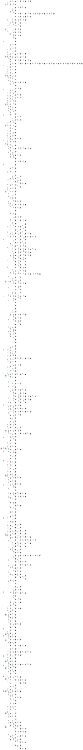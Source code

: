 digraph APTA {
__start0 [label="" shape="none"];

rankdir=LR;
size="8,5";

s0 [style="filled", color="black", fillcolor="#ff817b" shape="circle", label="0"];
s1 [style="filled", color="black", fillcolor="powderblue" shape="circle", label="1"];
s2 [style="filled", color="black", fillcolor="powderblue" shape="circle", label="2"];
s3 [style="rounded,filled", color="black", fillcolor="powderblue" shape="doublecircle", label="3"];
s4 [style="rounded,filled", color="black", fillcolor="powderblue" shape="doublecircle", label="4"];
s5 [style="rounded,filled", color="black", fillcolor="powderblue" shape="doublecircle", label="5"];
s6 [style="rounded,filled", color="black", fillcolor="powderblue" shape="doublecircle", label="6"];
s7 [style="rounded,filled", color="black", fillcolor="powderblue" shape="doublecircle", label="7"];
s8 [style="rounded,filled", color="black", fillcolor="powderblue" shape="doublecircle", label="8"];
s9 [style="rounded,filled", color="black", fillcolor="powderblue" shape="doublecircle", label="9"];
s10 [style="rounded,filled", color="black", fillcolor="powderblue" shape="doublecircle", label="10"];
s11 [style="filled", color="black", fillcolor="powderblue" shape="circle", label="11"];
s12 [style="filled", color="black", fillcolor="powderblue" shape="circle", label="12"];
s13 [style="filled", color="black", fillcolor="powderblue" shape="circle", label="13"];
s14 [style="filled", color="black", fillcolor="powderblue" shape="circle", label="14"];
s15 [style="filled", color="black", fillcolor="powderblue" shape="circle", label="15"];
s16 [style="filled", color="black", fillcolor="powderblue" shape="circle", label="16"];
s17 [style="rounded,filled", color="black", fillcolor="powderblue" shape="doublecircle", label="17"];
s18 [style="filled", color="black", fillcolor="powderblue" shape="circle", label="18"];
s19 [style="filled", color="black", fillcolor="powderblue" shape="circle", label="19"];
s20 [style="filled", color="black", fillcolor="powderblue" shape="circle", label="20"];
s21 [style="filled", color="black", fillcolor="powderblue" shape="circle", label="21"];
s22 [style="filled", color="black", fillcolor="powderblue" shape="circle", label="22"];
s23 [style="filled", color="black", fillcolor="powderblue" shape="circle", label="23"];
s24 [style="filled", color="black", fillcolor="white" shape="circle", label="24"];
s25 [style="filled", color="black", fillcolor="white" shape="circle", label="25"];
s26 [style="filled", color="black", fillcolor="white" shape="circle", label="26"];
s27 [style="filled", color="black", fillcolor="white" shape="circle", label="27"];
s28 [style="filled", color="black", fillcolor="white" shape="circle", label="28"];
s29 [style="filled", color="black", fillcolor="white" shape="circle", label="29"];
s30 [style="filled", color="black", fillcolor="white" shape="circle", label="30"];
s31 [style="filled", color="black", fillcolor="white" shape="circle", label="31"];
s32 [style="filled", color="black", fillcolor="white" shape="circle", label="32"];
s33 [style="filled", color="black", fillcolor="white" shape="circle", label="33"];
s34 [style="filled", color="black", fillcolor="white" shape="circle", label="34"];
s35 [style="filled", color="black", fillcolor="white" shape="circle", label="35"];
s36 [style="filled", color="black", fillcolor="white" shape="circle", label="36"];
s37 [style="rounded,filled", color="black", fillcolor="white" shape="doublecircle", label="37"];
s38 [style="rounded,filled", color="black", fillcolor="white" shape="doublecircle", label="38"];
s39 [style="filled", color="black", fillcolor="white" shape="circle", label="39"];
s40 [style="filled", color="black", fillcolor="white" shape="circle", label="40"];
s41 [style="filled", color="black", fillcolor="white" shape="circle", label="41"];
s42 [style="filled", color="black", fillcolor="white" shape="circle", label="42"];
s43 [style="filled", color="black", fillcolor="white" shape="circle", label="43"];
s44 [style="filled", color="black", fillcolor="white" shape="circle", label="44"];
s45 [style="filled", color="black", fillcolor="white" shape="circle", label="45"];
s46 [style="rounded,filled", color="black", fillcolor="white" shape="doublecircle", label="46"];
s47 [style="filled", color="black", fillcolor="white" shape="circle", label="47"];
s48 [style="rounded,filled", color="black", fillcolor="white" shape="doublecircle", label="48"];
s49 [style="filled", color="black", fillcolor="white" shape="circle", label="49"];
s50 [style="filled", color="black", fillcolor="white" shape="circle", label="50"];
s51 [style="filled", color="black", fillcolor="white" shape="circle", label="51"];
s52 [style="filled", color="black", fillcolor="white" shape="circle", label="52"];
s53 [style="filled", color="black", fillcolor="white" shape="circle", label="53"];
s54 [style="filled", color="black", fillcolor="white" shape="circle", label="54"];
s55 [style="filled", color="black", fillcolor="white" shape="circle", label="55"];
s56 [style="rounded,filled", color="black", fillcolor="white" shape="doublecircle", label="56"];
s57 [style="filled", color="black", fillcolor="white" shape="circle", label="57"];
s58 [style="rounded,filled", color="black", fillcolor="white" shape="doublecircle", label="58"];
s59 [style="filled", color="black", fillcolor="white" shape="circle", label="59"];
s60 [style="rounded,filled", color="black", fillcolor="white" shape="doublecircle", label="60"];
s61 [style="rounded,filled", color="black", fillcolor="white" shape="doublecircle", label="61"];
s62 [style="rounded,filled", color="black", fillcolor="white" shape="doublecircle", label="62"];
s63 [style="filled", color="black", fillcolor="white" shape="circle", label="63"];
s64 [style="filled", color="black", fillcolor="white" shape="circle", label="64"];
s65 [style="filled", color="black", fillcolor="white" shape="circle", label="65"];
s66 [style="rounded,filled", color="black", fillcolor="white" shape="doublecircle", label="66"];
s67 [style="rounded,filled", color="black", fillcolor="white" shape="doublecircle", label="67"];
s68 [style="rounded,filled", color="black", fillcolor="white" shape="doublecircle", label="68"];
s69 [style="rounded,filled", color="black", fillcolor="white" shape="doublecircle", label="69"];
s70 [style="rounded,filled", color="black", fillcolor="white" shape="doublecircle", label="70"];
s71 [style="filled", color="black", fillcolor="white" shape="circle", label="71"];
s72 [style="rounded,filled", color="black", fillcolor="white" shape="doublecircle", label="72"];
s73 [style="rounded,filled", color="black", fillcolor="white" shape="doublecircle", label="73"];
s74 [style="filled", color="black", fillcolor="white" shape="circle", label="74"];
s75 [style="filled", color="black", fillcolor="white" shape="circle", label="75"];
s76 [style="filled", color="black", fillcolor="white" shape="circle", label="76"];
s77 [style="filled", color="black", fillcolor="white" shape="circle", label="77"];
s78 [style="filled", color="black", fillcolor="white" shape="circle", label="78"];
s79 [style="rounded,filled", color="black", fillcolor="white" shape="doublecircle", label="79"];
s80 [style="filled", color="black", fillcolor="white" shape="circle", label="80"];
s81 [style="rounded,filled", color="black", fillcolor="white" shape="doublecircle", label="81"];
s82 [style="filled", color="black", fillcolor="white" shape="circle", label="82"];
s83 [style="filled", color="black", fillcolor="white" shape="circle", label="83"];
s84 [style="filled", color="black", fillcolor="white" shape="circle", label="84"];
s85 [style="filled", color="black", fillcolor="white" shape="circle", label="85"];
s86 [style="filled", color="black", fillcolor="white" shape="circle", label="86"];
s87 [style="filled", color="black", fillcolor="white" shape="circle", label="87"];
s88 [style="filled", color="black", fillcolor="white" shape="circle", label="88"];
s89 [style="filled", color="black", fillcolor="white" shape="circle", label="89"];
s90 [style="filled", color="black", fillcolor="white" shape="circle", label="90"];
s91 [style="filled", color="black", fillcolor="white" shape="circle", label="91"];
s92 [style="filled", color="black", fillcolor="white" shape="circle", label="92"];
s93 [style="filled", color="black", fillcolor="white" shape="circle", label="93"];
s94 [style="filled", color="black", fillcolor="white" shape="circle", label="94"];
s95 [style="rounded,filled", color="black", fillcolor="white" shape="doublecircle", label="95"];
s96 [style="rounded,filled", color="black", fillcolor="white" shape="doublecircle", label="96"];
s97 [style="rounded,filled", color="black", fillcolor="white" shape="doublecircle", label="97"];
s98 [style="filled", color="black", fillcolor="white" shape="circle", label="98"];
s99 [style="filled", color="black", fillcolor="white" shape="circle", label="99"];
s100 [style="filled", color="black", fillcolor="white" shape="circle", label="100"];
s101 [style="filled", color="black", fillcolor="white" shape="circle", label="101"];
s102 [style="filled", color="black", fillcolor="white" shape="circle", label="102"];
s103 [style="filled", color="black", fillcolor="white" shape="circle", label="103"];
s104 [style="filled", color="black", fillcolor="white" shape="circle", label="104"];
s105 [style="filled", color="black", fillcolor="white" shape="circle", label="105"];
s106 [style="filled", color="black", fillcolor="white" shape="circle", label="106"];
s107 [style="filled", color="black", fillcolor="white" shape="circle", label="107"];
s108 [style="filled", color="black", fillcolor="white" shape="circle", label="108"];
s109 [style="filled", color="black", fillcolor="white" shape="circle", label="109"];
s110 [style="filled", color="black", fillcolor="white" shape="circle", label="110"];
s111 [style="filled", color="black", fillcolor="white" shape="circle", label="111"];
s112 [style="filled", color="black", fillcolor="white" shape="circle", label="112"];
s113 [style="filled", color="black", fillcolor="white" shape="circle", label="113"];
s114 [style="filled", color="black", fillcolor="white" shape="circle", label="114"];
s115 [style="filled", color="black", fillcolor="white" shape="circle", label="115"];
s116 [style="filled", color="black", fillcolor="white" shape="circle", label="116"];
s117 [style="filled", color="black", fillcolor="white" shape="circle", label="117"];
s118 [style="filled", color="black", fillcolor="white" shape="circle", label="118"];
s119 [style="filled", color="black", fillcolor="white" shape="circle", label="119"];
s120 [style="filled", color="black", fillcolor="white" shape="circle", label="120"];
s121 [style="filled", color="black", fillcolor="white" shape="circle", label="121"];
s122 [style="rounded,filled", color="black", fillcolor="white" shape="doublecircle", label="122"];
s123 [style="filled", color="black", fillcolor="white" shape="circle", label="123"];
s124 [style="filled", color="black", fillcolor="white" shape="circle", label="124"];
s125 [style="rounded,filled", color="black", fillcolor="white" shape="doublecircle", label="125"];
s126 [style="filled", color="black", fillcolor="white" shape="circle", label="126"];
s127 [style="filled", color="black", fillcolor="white" shape="circle", label="127"];
s128 [style="filled", color="black", fillcolor="white" shape="circle", label="128"];
s129 [style="filled", color="black", fillcolor="white" shape="circle", label="129"];
s130 [style="filled", color="black", fillcolor="white" shape="circle", label="130"];
s131 [style="filled", color="black", fillcolor="white" shape="circle", label="131"];
s132 [style="filled", color="black", fillcolor="white" shape="circle", label="132"];
s133 [style="filled", color="black", fillcolor="white" shape="circle", label="133"];
s134 [style="filled", color="black", fillcolor="white" shape="circle", label="134"];
s135 [style="filled", color="black", fillcolor="white" shape="circle", label="135"];
s136 [style="filled", color="black", fillcolor="white" shape="circle", label="136"];
s137 [style="filled", color="black", fillcolor="white" shape="circle", label="137"];
s138 [style="filled", color="black", fillcolor="white" shape="circle", label="138"];
s139 [style="filled", color="black", fillcolor="white" shape="circle", label="139"];
s140 [style="filled", color="black", fillcolor="white" shape="circle", label="140"];
s141 [style="filled", color="black", fillcolor="white" shape="circle", label="141"];
s142 [style="filled", color="black", fillcolor="white" shape="circle", label="142"];
s143 [style="filled", color="black", fillcolor="white" shape="circle", label="143"];
s144 [style="filled", color="black", fillcolor="white" shape="circle", label="144"];
s145 [style="filled", color="black", fillcolor="white" shape="circle", label="145"];
s146 [style="filled", color="black", fillcolor="white" shape="circle", label="146"];
s147 [style="filled", color="black", fillcolor="white" shape="circle", label="147"];
s148 [style="filled", color="black", fillcolor="white" shape="circle", label="148"];
s149 [style="filled", color="black", fillcolor="white" shape="circle", label="149"];
s150 [style="filled", color="black", fillcolor="white" shape="circle", label="150"];
s151 [style="filled", color="black", fillcolor="white" shape="circle", label="151"];
s152 [style="filled", color="black", fillcolor="white" shape="circle", label="152"];
s153 [style="filled", color="black", fillcolor="white" shape="circle", label="153"];
s154 [style="filled", color="black", fillcolor="white" shape="circle", label="154"];
s155 [style="filled", color="black", fillcolor="white" shape="circle", label="155"];
s156 [style="filled", color="black", fillcolor="white" shape="circle", label="156"];
s157 [style="filled", color="black", fillcolor="white" shape="circle", label="157"];
s158 [style="filled", color="black", fillcolor="white" shape="circle", label="158"];
s159 [style="filled", color="black", fillcolor="white" shape="circle", label="159"];
s160 [style="filled", color="black", fillcolor="white" shape="circle", label="160"];
s161 [style="filled", color="black", fillcolor="white" shape="circle", label="161"];
s162 [style="filled", color="black", fillcolor="white" shape="circle", label="162"];
s163 [style="filled", color="black", fillcolor="white" shape="circle", label="163"];
s164 [style="filled", color="black", fillcolor="white" shape="circle", label="164"];
s165 [style="filled", color="black", fillcolor="white" shape="circle", label="165"];
s166 [style="filled", color="black", fillcolor="white" shape="circle", label="166"];
s167 [style="filled", color="black", fillcolor="white" shape="circle", label="167"];
s168 [style="filled", color="black", fillcolor="white" shape="circle", label="168"];
s169 [style="filled", color="black", fillcolor="white" shape="circle", label="169"];
s170 [style="filled", color="black", fillcolor="white" shape="circle", label="170"];
s171 [style="rounded,filled", color="black", fillcolor="white" shape="doublecircle", label="171"];
s172 [style="filled", color="black", fillcolor="white" shape="circle", label="172"];
s173 [style="filled", color="black", fillcolor="white" shape="circle", label="173"];
s174 [style="filled", color="black", fillcolor="white" shape="circle", label="174"];
s175 [style="filled", color="black", fillcolor="white" shape="circle", label="175"];
s176 [style="filled", color="black", fillcolor="white" shape="circle", label="176"];
s177 [style="filled", color="black", fillcolor="white" shape="circle", label="177"];
s178 [style="filled", color="black", fillcolor="white" shape="circle", label="178"];
s179 [style="filled", color="black", fillcolor="white" shape="circle", label="179"];
s180 [style="filled", color="black", fillcolor="white" shape="circle", label="180"];
s181 [style="filled", color="black", fillcolor="white" shape="circle", label="181"];
s182 [style="filled", color="black", fillcolor="white" shape="circle", label="182"];
s183 [style="filled", color="black", fillcolor="white" shape="circle", label="183"];
s184 [style="filled", color="black", fillcolor="white" shape="circle", label="184"];
s185 [style="filled", color="black", fillcolor="white" shape="circle", label="185"];
s186 [style="filled", color="black", fillcolor="white" shape="circle", label="186"];
s187 [style="filled", color="black", fillcolor="white" shape="circle", label="187"];
s188 [style="filled", color="black", fillcolor="white" shape="circle", label="188"];
s189 [style="filled", color="black", fillcolor="white" shape="circle", label="189"];
s190 [style="filled", color="black", fillcolor="white" shape="circle", label="190"];
s191 [style="filled", color="black", fillcolor="white" shape="circle", label="191"];
s192 [style="filled", color="black", fillcolor="white" shape="circle", label="192"];
s193 [style="filled", color="black", fillcolor="white" shape="circle", label="193"];
s194 [style="filled", color="black", fillcolor="white" shape="circle", label="194"];
s195 [style="filled", color="black", fillcolor="white" shape="circle", label="195"];
s196 [style="filled", color="black", fillcolor="white" shape="circle", label="196"];
s197 [style="filled", color="black", fillcolor="white" shape="circle", label="197"];
s198 [style="filled", color="black", fillcolor="white" shape="circle", label="198"];
s199 [style="filled", color="black", fillcolor="white" shape="circle", label="199"];
s200 [style="filled", color="black", fillcolor="white" shape="circle", label="200"];
s201 [style="filled", color="black", fillcolor="white" shape="circle", label="201"];
s202 [style="filled", color="black", fillcolor="white" shape="circle", label="202"];
s203 [style="filled", color="black", fillcolor="white" shape="circle", label="203"];
s204 [style="filled", color="black", fillcolor="white" shape="circle", label="204"];
s205 [style="filled", color="black", fillcolor="white" shape="circle", label="205"];
s206 [style="filled", color="black", fillcolor="white" shape="circle", label="206"];
s207 [style="filled", color="black", fillcolor="white" shape="circle", label="207"];
s208 [style="filled", color="black", fillcolor="white" shape="circle", label="208"];
s209 [style="filled", color="black", fillcolor="white" shape="circle", label="209"];
s210 [style="rounded,filled", color="black", fillcolor="white" shape="doublecircle", label="210"];
s211 [style="filled", color="black", fillcolor="white" shape="circle", label="211"];
s212 [style="filled", color="black", fillcolor="white" shape="circle", label="212"];
s213 [style="filled", color="black", fillcolor="white" shape="circle", label="213"];
s214 [style="filled", color="black", fillcolor="white" shape="circle", label="214"];
s215 [style="filled", color="black", fillcolor="white" shape="circle", label="215"];
s216 [style="filled", color="black", fillcolor="white" shape="circle", label="216"];
s217 [style="filled", color="black", fillcolor="white" shape="circle", label="217"];
s218 [style="filled", color="black", fillcolor="white" shape="circle", label="218"];
s219 [style="filled", color="black", fillcolor="white" shape="circle", label="219"];
s220 [style="rounded,filled", color="black", fillcolor="white" shape="doublecircle", label="220"];
s221 [style="filled", color="black", fillcolor="white" shape="circle", label="221"];
s222 [style="filled", color="black", fillcolor="white" shape="circle", label="222"];
s223 [style="filled", color="black", fillcolor="white" shape="circle", label="223"];
s224 [style="filled", color="black", fillcolor="white" shape="circle", label="224"];
s225 [style="filled", color="black", fillcolor="white" shape="circle", label="225"];
s226 [style="filled", color="black", fillcolor="white" shape="circle", label="226"];
s227 [style="filled", color="black", fillcolor="white" shape="circle", label="227"];
s228 [style="filled", color="black", fillcolor="white" shape="circle", label="228"];
s229 [style="filled", color="black", fillcolor="white" shape="circle", label="229"];
s230 [style="filled", color="black", fillcolor="white" shape="circle", label="230"];
s231 [style="filled", color="black", fillcolor="white" shape="circle", label="231"];
s232 [style="rounded,filled", color="black", fillcolor="white" shape="doublecircle", label="232"];
s233 [style="filled", color="black", fillcolor="white" shape="circle", label="233"];
s234 [style="rounded,filled", color="black", fillcolor="white" shape="doublecircle", label="234"];
s235 [style="rounded,filled", color="black", fillcolor="white" shape="doublecircle", label="235"];
s236 [style="filled", color="black", fillcolor="white" shape="circle", label="236"];
s237 [style="filled", color="black", fillcolor="white" shape="circle", label="237"];
s238 [style="rounded,filled", color="black", fillcolor="white" shape="doublecircle", label="238"];
s239 [style="rounded,filled", color="black", fillcolor="white" shape="doublecircle", label="239"];
s240 [style="rounded,filled", color="black", fillcolor="white" shape="doublecircle", label="240"];
s241 [style="rounded,filled", color="black", fillcolor="white" shape="doublecircle", label="241"];
s242 [style="rounded,filled", color="black", fillcolor="white" shape="doublecircle", label="242"];
s243 [style="filled", color="black", fillcolor="white" shape="circle", label="243"];
s244 [style="filled", color="black", fillcolor="white" shape="circle", label="244"];
s245 [style="rounded,filled", color="black", fillcolor="white" shape="doublecircle", label="245"];
s246 [style="filled", color="black", fillcolor="white" shape="circle", label="246"];
s247 [style="filled", color="black", fillcolor="white" shape="circle", label="247"];
s248 [style="rounded,filled", color="black", fillcolor="white" shape="doublecircle", label="248"];
s249 [style="rounded,filled", color="black", fillcolor="white" shape="doublecircle", label="249"];
s250 [style="filled", color="black", fillcolor="white" shape="circle", label="250"];
s251 [style="filled", color="black", fillcolor="white" shape="circle", label="251"];
s252 [style="filled", color="black", fillcolor="white" shape="circle", label="252"];
s253 [style="filled", color="black", fillcolor="white" shape="circle", label="253"];
s254 [style="filled", color="black", fillcolor="white" shape="circle", label="254"];
s255 [style="rounded,filled", color="black", fillcolor="white" shape="doublecircle", label="255"];
s256 [style="filled", color="black", fillcolor="white" shape="circle", label="256"];
s257 [style="filled", color="black", fillcolor="white" shape="circle", label="257"];
s258 [style="rounded,filled", color="black", fillcolor="white" shape="doublecircle", label="258"];
s259 [style="filled", color="black", fillcolor="white" shape="circle", label="259"];
s260 [style="filled", color="black", fillcolor="white" shape="circle", label="260"];
s261 [style="filled", color="black", fillcolor="white" shape="circle", label="261"];
s262 [style="filled", color="black", fillcolor="white" shape="circle", label="262"];
s263 [style="rounded,filled", color="black", fillcolor="white" shape="doublecircle", label="263"];
s264 [style="filled", color="black", fillcolor="white" shape="circle", label="264"];
s265 [style="filled", color="black", fillcolor="white" shape="circle", label="265"];
s266 [style="filled", color="black", fillcolor="white" shape="circle", label="266"];
s267 [style="filled", color="black", fillcolor="white" shape="circle", label="267"];
s268 [style="filled", color="black", fillcolor="white" shape="circle", label="268"];
s269 [style="filled", color="black", fillcolor="white" shape="circle", label="269"];
s270 [style="filled", color="black", fillcolor="white" shape="circle", label="270"];
s271 [style="filled", color="black", fillcolor="white" shape="circle", label="271"];
s272 [style="filled", color="black", fillcolor="white" shape="circle", label="272"];
s273 [style="filled", color="black", fillcolor="white" shape="circle", label="273"];
s274 [style="filled", color="black", fillcolor="white" shape="circle", label="274"];
s275 [style="filled", color="black", fillcolor="white" shape="circle", label="275"];
s276 [style="filled", color="black", fillcolor="white" shape="circle", label="276"];
s277 [style="rounded,filled", color="black", fillcolor="white" shape="doublecircle", label="277"];
s278 [style="filled", color="black", fillcolor="white" shape="circle", label="278"];
s279 [style="filled", color="black", fillcolor="white" shape="circle", label="279"];
s280 [style="filled", color="black", fillcolor="white" shape="circle", label="280"];
s281 [style="filled", color="black", fillcolor="white" shape="circle", label="281"];
s282 [style="filled", color="black", fillcolor="white" shape="circle", label="282"];
s283 [style="filled", color="black", fillcolor="white" shape="circle", label="283"];
s284 [style="filled", color="black", fillcolor="white" shape="circle", label="284"];
s285 [style="filled", color="black", fillcolor="white" shape="circle", label="285"];
s286 [style="filled", color="black", fillcolor="white" shape="circle", label="286"];
s287 [style="filled", color="black", fillcolor="white" shape="circle", label="287"];
s288 [style="filled", color="black", fillcolor="white" shape="circle", label="288"];
s289 [style="filled", color="black", fillcolor="white" shape="circle", label="289"];
s290 [style="filled", color="black", fillcolor="white" shape="circle", label="290"];
s291 [style="filled", color="black", fillcolor="white" shape="circle", label="291"];
s292 [style="filled", color="black", fillcolor="white" shape="circle", label="292"];
s293 [style="filled", color="black", fillcolor="white" shape="circle", label="293"];
s294 [style="filled", color="black", fillcolor="white" shape="circle", label="294"];
s295 [style="filled", color="black", fillcolor="white" shape="circle", label="295"];
s296 [style="filled", color="black", fillcolor="white" shape="circle", label="296"];
s297 [style="filled", color="black", fillcolor="white" shape="circle", label="297"];
s298 [style="filled", color="black", fillcolor="white" shape="circle", label="298"];
s299 [style="filled", color="black", fillcolor="white" shape="circle", label="299"];
s300 [style="rounded,filled", color="black", fillcolor="white" shape="doublecircle", label="300"];
s301 [style="filled", color="black", fillcolor="white" shape="circle", label="301"];
s302 [style="filled", color="black", fillcolor="white" shape="circle", label="302"];
s303 [style="filled", color="black", fillcolor="white" shape="circle", label="303"];
s304 [style="filled", color="black", fillcolor="white" shape="circle", label="304"];
s305 [style="filled", color="black", fillcolor="white" shape="circle", label="305"];
s306 [style="filled", color="black", fillcolor="white" shape="circle", label="306"];
s307 [style="rounded,filled", color="black", fillcolor="white" shape="doublecircle", label="307"];
s308 [style="filled", color="black", fillcolor="white" shape="circle", label="308"];
s309 [style="filled", color="black", fillcolor="white" shape="circle", label="309"];
s310 [style="filled", color="black", fillcolor="white" shape="circle", label="310"];
s311 [style="filled", color="black", fillcolor="white" shape="circle", label="311"];
s312 [style="filled", color="black", fillcolor="white" shape="circle", label="312"];
s313 [style="filled", color="black", fillcolor="white" shape="circle", label="313"];
s314 [style="filled", color="black", fillcolor="white" shape="circle", label="314"];
s315 [style="filled", color="black", fillcolor="white" shape="circle", label="315"];
s316 [style="filled", color="black", fillcolor="white" shape="circle", label="316"];
s317 [style="filled", color="black", fillcolor="white" shape="circle", label="317"];
s318 [style="filled", color="black", fillcolor="white" shape="circle", label="318"];
s319 [style="filled", color="black", fillcolor="white" shape="circle", label="319"];
s320 [style="filled", color="black", fillcolor="white" shape="circle", label="320"];
s321 [style="filled", color="black", fillcolor="white" shape="circle", label="321"];
s322 [style="filled", color="black", fillcolor="white" shape="circle", label="322"];
s323 [style="filled", color="black", fillcolor="white" shape="circle", label="323"];
s324 [style="filled", color="black", fillcolor="white" shape="circle", label="324"];
s325 [style="rounded,filled", color="black", fillcolor="white" shape="doublecircle", label="325"];
s326 [style="filled", color="black", fillcolor="white" shape="circle", label="326"];
s327 [style="filled", color="black", fillcolor="white" shape="circle", label="327"];
s328 [style="filled", color="black", fillcolor="white" shape="circle", label="328"];
s329 [style="filled", color="black", fillcolor="white" shape="circle", label="329"];
s330 [style="filled", color="black", fillcolor="white" shape="circle", label="330"];
s331 [style="filled", color="black", fillcolor="white" shape="circle", label="331"];
s332 [style="filled", color="black", fillcolor="white" shape="circle", label="332"];
s333 [style="rounded,filled", color="black", fillcolor="white" shape="doublecircle", label="333"];
s334 [style="filled", color="black", fillcolor="white" shape="circle", label="334"];
s335 [style="filled", color="black", fillcolor="white" shape="circle", label="335"];
s336 [style="filled", color="black", fillcolor="white" shape="circle", label="336"];
s337 [style="filled", color="black", fillcolor="white" shape="circle", label="337"];
s338 [style="filled", color="black", fillcolor="white" shape="circle", label="338"];
s339 [style="filled", color="black", fillcolor="white" shape="circle", label="339"];
s340 [style="filled", color="black", fillcolor="white" shape="circle", label="340"];
s341 [style="filled", color="black", fillcolor="white" shape="circle", label="341"];
s342 [style="filled", color="black", fillcolor="white" shape="circle", label="342"];
s343 [style="filled", color="black", fillcolor="white" shape="circle", label="343"];
s344 [style="filled", color="black", fillcolor="white" shape="circle", label="344"];
s345 [style="filled", color="black", fillcolor="white" shape="circle", label="345"];
s346 [style="filled", color="black", fillcolor="white" shape="circle", label="346"];
s347 [style="filled", color="black", fillcolor="white" shape="circle", label="347"];
s348 [style="filled", color="black", fillcolor="white" shape="circle", label="348"];
s349 [style="filled", color="black", fillcolor="white" shape="circle", label="349"];
s350 [style="filled", color="black", fillcolor="white" shape="circle", label="350"];
s351 [style="filled", color="black", fillcolor="white" shape="circle", label="351"];
s352 [style="filled", color="black", fillcolor="white" shape="circle", label="352"];
s353 [style="filled", color="black", fillcolor="white" shape="circle", label="353"];
s354 [style="filled", color="black", fillcolor="white" shape="circle", label="354"];
s355 [style="filled", color="black", fillcolor="white" shape="circle", label="355"];
s356 [style="filled", color="black", fillcolor="white" shape="circle", label="356"];
s357 [style="filled", color="black", fillcolor="white" shape="circle", label="357"];
s358 [style="filled", color="black", fillcolor="white" shape="circle", label="358"];
s359 [style="filled", color="black", fillcolor="white" shape="circle", label="359"];
s360 [style="filled", color="black", fillcolor="white" shape="circle", label="360"];
s361 [style="filled", color="black", fillcolor="white" shape="circle", label="361"];
s362 [style="filled", color="black", fillcolor="white" shape="circle", label="362"];
s363 [style="filled", color="black", fillcolor="white" shape="circle", label="363"];
s364 [style="filled", color="black", fillcolor="white" shape="circle", label="364"];
s365 [style="filled", color="black", fillcolor="white" shape="circle", label="365"];
s366 [style="filled", color="black", fillcolor="white" shape="circle", label="366"];
s367 [style="filled", color="black", fillcolor="white" shape="circle", label="367"];
s368 [style="filled", color="black", fillcolor="white" shape="circle", label="368"];
s369 [style="filled", color="black", fillcolor="white" shape="circle", label="369"];
s370 [style="filled", color="black", fillcolor="white" shape="circle", label="370"];
s371 [style="filled", color="black", fillcolor="white" shape="circle", label="371"];
s372 [style="filled", color="black", fillcolor="white" shape="circle", label="372"];
s373 [style="filled", color="black", fillcolor="white" shape="circle", label="373"];
s374 [style="filled", color="black", fillcolor="white" shape="circle", label="374"];
s375 [style="filled", color="black", fillcolor="white" shape="circle", label="375"];
s376 [style="filled", color="black", fillcolor="white" shape="circle", label="376"];
s377 [style="filled", color="black", fillcolor="white" shape="circle", label="377"];
s378 [style="filled", color="black", fillcolor="white" shape="circle", label="378"];
s379 [style="filled", color="black", fillcolor="white" shape="circle", label="379"];
s380 [style="filled", color="black", fillcolor="white" shape="circle", label="380"];
s381 [style="filled", color="black", fillcolor="white" shape="circle", label="381"];
s382 [style="filled", color="black", fillcolor="white" shape="circle", label="382"];
s383 [style="filled", color="black", fillcolor="white" shape="circle", label="383"];
s384 [style="filled", color="black", fillcolor="white" shape="circle", label="384"];
s385 [style="filled", color="black", fillcolor="white" shape="circle", label="385"];
s386 [style="filled", color="black", fillcolor="white" shape="circle", label="386"];
s387 [style="filled", color="black", fillcolor="white" shape="circle", label="387"];
s388 [style="filled", color="black", fillcolor="white" shape="circle", label="388"];
s389 [style="filled", color="black", fillcolor="white" shape="circle", label="389"];
s390 [style="filled", color="black", fillcolor="white" shape="circle", label="390"];
s391 [style="filled", color="black", fillcolor="white" shape="circle", label="391"];
s392 [style="filled", color="black", fillcolor="white" shape="circle", label="392"];
s393 [style="filled", color="black", fillcolor="white" shape="circle", label="393"];
s394 [style="filled", color="black", fillcolor="white" shape="circle", label="394"];
s395 [style="filled", color="black", fillcolor="white" shape="circle", label="395"];
s396 [style="filled", color="black", fillcolor="white" shape="circle", label="396"];
s397 [style="filled", color="black", fillcolor="white" shape="circle", label="397"];
s398 [style="filled", color="black", fillcolor="white" shape="circle", label="398"];
s399 [style="filled", color="black", fillcolor="white" shape="circle", label="399"];
s400 [style="filled", color="black", fillcolor="white" shape="circle", label="400"];
s401 [style="filled", color="black", fillcolor="white" shape="circle", label="401"];
s402 [style="filled", color="black", fillcolor="white" shape="circle", label="402"];
s403 [style="filled", color="black", fillcolor="white" shape="circle", label="403"];
s404 [style="filled", color="black", fillcolor="white" shape="circle", label="404"];
s405 [style="filled", color="black", fillcolor="white" shape="circle", label="405"];
s406 [style="filled", color="black", fillcolor="white" shape="circle", label="406"];
s407 [style="filled", color="black", fillcolor="white" shape="circle", label="407"];
s408 [style="filled", color="black", fillcolor="white" shape="circle", label="408"];
s409 [style="filled", color="black", fillcolor="white" shape="circle", label="409"];
s410 [style="filled", color="black", fillcolor="white" shape="circle", label="410"];
s411 [style="filled", color="black", fillcolor="white" shape="circle", label="411"];
s412 [style="filled", color="black", fillcolor="white" shape="circle", label="412"];
s413 [style="filled", color="black", fillcolor="white" shape="circle", label="413"];
s414 [style="filled", color="black", fillcolor="white" shape="circle", label="414"];
s415 [style="filled", color="black", fillcolor="white" shape="circle", label="415"];
s416 [style="filled", color="black", fillcolor="white" shape="circle", label="416"];
s417 [style="filled", color="black", fillcolor="white" shape="circle", label="417"];
s418 [style="filled", color="black", fillcolor="white" shape="circle", label="418"];
s419 [style="filled", color="black", fillcolor="white" shape="circle", label="419"];
s420 [style="filled", color="black", fillcolor="white" shape="circle", label="420"];
s421 [style="filled", color="black", fillcolor="white" shape="circle", label="421"];
s422 [style="filled", color="black", fillcolor="white" shape="circle", label="422"];
s423 [style="filled", color="black", fillcolor="white" shape="circle", label="423"];
s424 [style="filled", color="black", fillcolor="white" shape="circle", label="424"];
s425 [style="filled", color="black", fillcolor="white" shape="circle", label="425"];
s426 [style="filled", color="black", fillcolor="white" shape="circle", label="426"];
s427 [style="filled", color="black", fillcolor="white" shape="circle", label="427"];
s428 [style="filled", color="black", fillcolor="white" shape="circle", label="428"];
s429 [style="filled", color="black", fillcolor="white" shape="circle", label="429"];
s430 [style="filled", color="black", fillcolor="white" shape="circle", label="430"];
s431 [style="filled", color="black", fillcolor="white" shape="circle", label="431"];
s432 [style="filled", color="black", fillcolor="white" shape="circle", label="432"];
s433 [style="filled", color="black", fillcolor="white" shape="circle", label="433"];
s434 [style="filled", color="black", fillcolor="white" shape="circle", label="434"];
s435 [style="filled", color="black", fillcolor="white" shape="circle", label="435"];
s436 [style="filled", color="black", fillcolor="white" shape="circle", label="436"];
s437 [style="filled", color="black", fillcolor="white" shape="circle", label="437"];
s438 [style="filled", color="black", fillcolor="white" shape="circle", label="438"];
s439 [style="filled", color="black", fillcolor="white" shape="circle", label="439"];
s440 [style="filled", color="black", fillcolor="white" shape="circle", label="440"];
s441 [style="filled", color="black", fillcolor="white" shape="circle", label="441"];
s442 [style="filled", color="black", fillcolor="white" shape="circle", label="442"];
s443 [style="rounded,filled", color="black", fillcolor="white" shape="doublecircle", label="443"];
s444 [style="filled", color="black", fillcolor="white" shape="circle", label="444"];
s445 [style="rounded,filled", color="black", fillcolor="white" shape="doublecircle", label="445"];
s446 [style="filled", color="black", fillcolor="white" shape="circle", label="446"];
s447 [style="rounded,filled", color="black", fillcolor="white" shape="doublecircle", label="447"];
s448 [style="rounded,filled", color="black", fillcolor="white" shape="doublecircle", label="448"];
s449 [style="rounded,filled", color="black", fillcolor="white" shape="doublecircle", label="449"];
s450 [style="rounded,filled", color="black", fillcolor="white" shape="doublecircle", label="450"];
s451 [style="rounded,filled", color="black", fillcolor="white" shape="doublecircle", label="451"];
s452 [style="filled", color="black", fillcolor="white" shape="circle", label="452"];
s453 [style="filled", color="black", fillcolor="white" shape="circle", label="453"];
s454 [style="filled", color="black", fillcolor="white" shape="circle", label="454"];
s455 [style="filled", color="black", fillcolor="white" shape="circle", label="455"];
s456 [style="filled", color="black", fillcolor="white" shape="circle", label="456"];
s457 [style="filled", color="black", fillcolor="white" shape="circle", label="457"];
s458 [style="filled", color="black", fillcolor="white" shape="circle", label="458"];
s459 [style="rounded,filled", color="black", fillcolor="white" shape="doublecircle", label="459"];
s460 [style="filled", color="black", fillcolor="white" shape="circle", label="460"];
s461 [style="rounded,filled", color="black", fillcolor="white" shape="doublecircle", label="461"];
s462 [style="filled", color="black", fillcolor="white" shape="circle", label="462"];
s463 [style="filled", color="black", fillcolor="white" shape="circle", label="463"];
s464 [style="filled", color="black", fillcolor="white" shape="circle", label="464"];
s465 [style="filled", color="black", fillcolor="white" shape="circle", label="465"];
s466 [style="filled", color="black", fillcolor="white" shape="circle", label="466"];
s467 [style="filled", color="black", fillcolor="white" shape="circle", label="467"];
s468 [style="filled", color="black", fillcolor="white" shape="circle", label="468"];
s469 [style="filled", color="black", fillcolor="white" shape="circle", label="469"];
s470 [style="filled", color="black", fillcolor="white" shape="circle", label="470"];
s471 [style="filled", color="black", fillcolor="white" shape="circle", label="471"];
s472 [style="filled", color="black", fillcolor="white" shape="circle", label="472"];
s473 [style="filled", color="black", fillcolor="white" shape="circle", label="473"];
s474 [style="filled", color="black", fillcolor="white" shape="circle", label="474"];
s475 [style="filled", color="black", fillcolor="white" shape="circle", label="475"];
s476 [style="filled", color="black", fillcolor="white" shape="circle", label="476"];
s477 [style="rounded,filled", color="black", fillcolor="white" shape="doublecircle", label="477"];
s478 [style="filled", color="black", fillcolor="white" shape="circle", label="478"];
s479 [style="filled", color="black", fillcolor="white" shape="circle", label="479"];
s480 [style="filled", color="black", fillcolor="white" shape="circle", label="480"];
s481 [style="filled", color="black", fillcolor="white" shape="circle", label="481"];
s482 [style="filled", color="black", fillcolor="white" shape="circle", label="482"];
s483 [style="filled", color="black", fillcolor="white" shape="circle", label="483"];
s484 [style="filled", color="black", fillcolor="white" shape="circle", label="484"];
s485 [style="filled", color="black", fillcolor="white" shape="circle", label="485"];
s486 [style="filled", color="black", fillcolor="white" shape="circle", label="486"];
s487 [style="rounded,filled", color="black", fillcolor="white" shape="doublecircle", label="487"];
s488 [style="filled", color="black", fillcolor="white" shape="circle", label="488"];
s489 [style="filled", color="black", fillcolor="white" shape="circle", label="489"];
s490 [style="filled", color="black", fillcolor="white" shape="circle", label="490"];
s491 [style="filled", color="black", fillcolor="white" shape="circle", label="491"];
s492 [style="filled", color="black", fillcolor="white" shape="circle", label="492"];
s493 [style="filled", color="black", fillcolor="white" shape="circle", label="493"];
s494 [style="filled", color="black", fillcolor="white" shape="circle", label="494"];
s495 [style="filled", color="black", fillcolor="white" shape="circle", label="495"];
s496 [style="filled", color="black", fillcolor="white" shape="circle", label="496"];
s497 [style="filled", color="black", fillcolor="white" shape="circle", label="497"];
s498 [style="filled", color="black", fillcolor="white" shape="circle", label="498"];
s499 [style="filled", color="black", fillcolor="white" shape="circle", label="499"];
s500 [style="filled", color="black", fillcolor="white" shape="circle", label="500"];
s501 [style="filled", color="black", fillcolor="white" shape="circle", label="501"];
s502 [style="filled", color="black", fillcolor="white" shape="circle", label="502"];
s503 [style="filled", color="black", fillcolor="white" shape="circle", label="503"];
s504 [style="filled", color="black", fillcolor="white" shape="circle", label="504"];
s505 [style="filled", color="black", fillcolor="white" shape="circle", label="505"];
s506 [style="filled", color="black", fillcolor="white" shape="circle", label="506"];
s507 [style="rounded,filled", color="black", fillcolor="white" shape="doublecircle", label="507"];
s508 [style="filled", color="black", fillcolor="white" shape="circle", label="508"];
s509 [style="filled", color="black", fillcolor="white" shape="circle", label="509"];
s510 [style="filled", color="black", fillcolor="white" shape="circle", label="510"];
s511 [style="filled", color="black", fillcolor="white" shape="circle", label="511"];
s512 [style="filled", color="black", fillcolor="white" shape="circle", label="512"];
s513 [style="filled", color="black", fillcolor="white" shape="circle", label="513"];
s514 [style="filled", color="black", fillcolor="white" shape="circle", label="514"];
s515 [style="filled", color="black", fillcolor="white" shape="circle", label="515"];
s516 [style="filled", color="black", fillcolor="white" shape="circle", label="516"];
s517 [style="filled", color="black", fillcolor="white" shape="circle", label="517"];
s518 [style="filled", color="black", fillcolor="white" shape="circle", label="518"];
s519 [style="filled", color="black", fillcolor="white" shape="circle", label="519"];
s520 [style="filled", color="black", fillcolor="white" shape="circle", label="520"];
s521 [style="filled", color="black", fillcolor="white" shape="circle", label="521"];
s522 [style="filled", color="black", fillcolor="white" shape="circle", label="522"];
s523 [style="filled", color="black", fillcolor="white" shape="circle", label="523"];
s524 [style="filled", color="black", fillcolor="white" shape="circle", label="524"];
s525 [style="filled", color="black", fillcolor="white" shape="circle", label="525"];
s526 [style="filled", color="black", fillcolor="white" shape="circle", label="526"];
s527 [style="filled", color="black", fillcolor="white" shape="circle", label="527"];
s528 [style="filled", color="black", fillcolor="white" shape="circle", label="528"];
s529 [style="filled", color="black", fillcolor="white" shape="circle", label="529"];
s530 [style="filled", color="black", fillcolor="white" shape="circle", label="530"];
s531 [style="filled", color="black", fillcolor="white" shape="circle", label="531"];
s532 [style="filled", color="black", fillcolor="white" shape="circle", label="532"];
s533 [style="filled", color="black", fillcolor="white" shape="circle", label="533"];
s534 [style="rounded,filled", color="black", fillcolor="white" shape="doublecircle", label="534"];
s535 [style="filled", color="black", fillcolor="white" shape="circle", label="535"];
s536 [style="filled", color="black", fillcolor="white" shape="circle", label="536"];
s537 [style="filled", color="black", fillcolor="white" shape="circle", label="537"];
s538 [style="filled", color="black", fillcolor="white" shape="circle", label="538"];
s539 [style="filled", color="black", fillcolor="white" shape="circle", label="539"];
s540 [style="filled", color="black", fillcolor="white" shape="circle", label="540"];
s541 [style="filled", color="black", fillcolor="white" shape="circle", label="541"];
s542 [style="filled", color="black", fillcolor="white" shape="circle", label="542"];
s543 [style="filled", color="black", fillcolor="white" shape="circle", label="543"];
s544 [style="filled", color="black", fillcolor="white" shape="circle", label="544"];
s545 [style="filled", color="black", fillcolor="white" shape="circle", label="545"];
s546 [style="filled", color="black", fillcolor="white" shape="circle", label="546"];
s547 [style="filled", color="black", fillcolor="white" shape="circle", label="547"];
s548 [style="filled", color="black", fillcolor="white" shape="circle", label="548"];
s549 [style="filled", color="black", fillcolor="white" shape="circle", label="549"];
s550 [style="filled", color="black", fillcolor="white" shape="circle", label="550"];
s551 [style="filled", color="black", fillcolor="white" shape="circle", label="551"];
s552 [style="filled", color="black", fillcolor="white" shape="circle", label="552"];
s553 [style="filled", color="black", fillcolor="white" shape="circle", label="553"];
s554 [style="filled", color="black", fillcolor="white" shape="circle", label="554"];
s555 [style="rounded,filled", color="black", fillcolor="white" shape="doublecircle", label="555"];
s556 [style="rounded,filled", color="black", fillcolor="white" shape="doublecircle", label="556"];
s557 [style="filled", color="black", fillcolor="white" shape="circle", label="557"];
s558 [style="filled", color="black", fillcolor="white" shape="circle", label="558"];
s559 [style="filled", color="black", fillcolor="white" shape="circle", label="559"];
s560 [style="filled", color="black", fillcolor="white" shape="circle", label="560"];
s561 [style="filled", color="black", fillcolor="white" shape="circle", label="561"];
s562 [style="rounded,filled", color="black", fillcolor="white" shape="doublecircle", label="562"];
s563 [style="filled", color="black", fillcolor="white" shape="circle", label="563"];
s564 [style="filled", color="black", fillcolor="white" shape="circle", label="564"];
s565 [style="filled", color="black", fillcolor="white" shape="circle", label="565"];
s566 [style="filled", color="black", fillcolor="white" shape="circle", label="566"];
s567 [style="filled", color="black", fillcolor="white" shape="circle", label="567"];
s568 [style="rounded,filled", color="black", fillcolor="white" shape="doublecircle", label="568"];
s569 [style="filled", color="black", fillcolor="white" shape="circle", label="569"];
s570 [style="filled", color="black", fillcolor="white" shape="circle", label="570"];
s571 [style="filled", color="black", fillcolor="white" shape="circle", label="571"];
s572 [style="filled", color="black", fillcolor="white" shape="circle", label="572"];
s573 [style="filled", color="black", fillcolor="white" shape="circle", label="573"];
s574 [style="filled", color="black", fillcolor="white" shape="circle", label="574"];
s575 [style="filled", color="black", fillcolor="white" shape="circle", label="575"];
s576 [style="filled", color="black", fillcolor="white" shape="circle", label="576"];
s577 [style="filled", color="black", fillcolor="white" shape="circle", label="577"];
s578 [style="filled", color="black", fillcolor="white" shape="circle", label="578"];
s579 [style="filled", color="black", fillcolor="white" shape="circle", label="579"];
s580 [style="filled", color="black", fillcolor="white" shape="circle", label="580"];
s581 [style="filled", color="black", fillcolor="white" shape="circle", label="581"];
s582 [style="filled", color="black", fillcolor="white" shape="circle", label="582"];
s583 [style="filled", color="black", fillcolor="white" shape="circle", label="583"];
s584 [style="filled", color="black", fillcolor="white" shape="circle", label="584"];
s585 [style="filled", color="black", fillcolor="white" shape="circle", label="585"];
s586 [style="filled", color="black", fillcolor="white" shape="circle", label="586"];
s587 [style="filled", color="black", fillcolor="white" shape="circle", label="587"];
s588 [style="filled", color="black", fillcolor="white" shape="circle", label="588"];
s589 [style="filled", color="black", fillcolor="white" shape="circle", label="589"];
s590 [style="filled", color="black", fillcolor="white" shape="circle", label="590"];
s591 [style="filled", color="black", fillcolor="white" shape="circle", label="591"];
s592 [style="filled", color="black", fillcolor="white" shape="circle", label="592"];
s593 [style="filled", color="black", fillcolor="white" shape="circle", label="593"];
s594 [style="filled", color="black", fillcolor="white" shape="circle", label="594"];
s595 [style="filled", color="black", fillcolor="white" shape="circle", label="595"];
s596 [style="filled", color="black", fillcolor="white" shape="circle", label="596"];
s597 [style="filled", color="black", fillcolor="white" shape="circle", label="597"];
s598 [style="filled", color="black", fillcolor="white" shape="circle", label="598"];
s599 [style="filled", color="black", fillcolor="white" shape="circle", label="599"];
s600 [style="filled", color="black", fillcolor="white" shape="circle", label="600"];
s601 [style="filled", color="black", fillcolor="white" shape="circle", label="601"];
s602 [style="filled", color="black", fillcolor="white" shape="circle", label="602"];
s603 [style="filled", color="black", fillcolor="white" shape="circle", label="603"];
s604 [style="filled", color="black", fillcolor="white" shape="circle", label="604"];
s605 [style="filled", color="black", fillcolor="white" shape="circle", label="605"];
s606 [style="filled", color="black", fillcolor="white" shape="circle", label="606"];
s607 [style="filled", color="black", fillcolor="white" shape="circle", label="607"];
s608 [style="filled", color="black", fillcolor="white" shape="circle", label="608"];
s609 [style="filled", color="black", fillcolor="white" shape="circle", label="609"];
s610 [style="filled", color="black", fillcolor="white" shape="circle", label="610"];
s611 [style="filled", color="black", fillcolor="white" shape="circle", label="611"];
s612 [style="filled", color="black", fillcolor="white" shape="circle", label="612"];
s613 [style="filled", color="black", fillcolor="white" shape="circle", label="613"];
s614 [style="filled", color="black", fillcolor="white" shape="circle", label="614"];
s615 [style="filled", color="black", fillcolor="white" shape="circle", label="615"];
s616 [style="filled", color="black", fillcolor="white" shape="circle", label="616"];
s617 [style="filled", color="black", fillcolor="white" shape="circle", label="617"];
s618 [style="filled", color="black", fillcolor="white" shape="circle", label="618"];
s619 [style="filled", color="black", fillcolor="white" shape="circle", label="619"];
s620 [style="filled", color="black", fillcolor="white" shape="circle", label="620"];
s621 [style="filled", color="black", fillcolor="white" shape="circle", label="621"];
s622 [style="filled", color="black", fillcolor="white" shape="circle", label="622"];
s623 [style="filled", color="black", fillcolor="white" shape="circle", label="623"];
s624 [style="filled", color="black", fillcolor="white" shape="circle", label="624"];
s625 [style="rounded,filled", color="black", fillcolor="white" shape="doublecircle", label="625"];
s626 [style="filled", color="black", fillcolor="white" shape="circle", label="626"];
s627 [style="filled", color="black", fillcolor="white" shape="circle", label="627"];
s628 [style="filled", color="black", fillcolor="white" shape="circle", label="628"];
s629 [style="filled", color="black", fillcolor="white" shape="circle", label="629"];
s630 [style="filled", color="black", fillcolor="white" shape="circle", label="630"];
s631 [style="filled", color="black", fillcolor="white" shape="circle", label="631"];
s632 [style="filled", color="black", fillcolor="white" shape="circle", label="632"];
s633 [style="filled", color="black", fillcolor="white" shape="circle", label="633"];
s634 [style="filled", color="black", fillcolor="white" shape="circle", label="634"];
s635 [style="filled", color="black", fillcolor="white" shape="circle", label="635"];
s636 [style="filled", color="black", fillcolor="white" shape="circle", label="636"];
s637 [style="filled", color="black", fillcolor="white" shape="circle", label="637"];
s638 [style="filled", color="black", fillcolor="white" shape="circle", label="638"];
s639 [style="filled", color="black", fillcolor="white" shape="circle", label="639"];
s640 [style="filled", color="black", fillcolor="white" shape="circle", label="640"];
s641 [style="filled", color="black", fillcolor="white" shape="circle", label="641"];
s642 [style="filled", color="black", fillcolor="white" shape="circle", label="642"];
s643 [style="filled", color="black", fillcolor="white" shape="circle", label="643"];
s644 [style="filled", color="black", fillcolor="white" shape="circle", label="644"];
s645 [style="filled", color="black", fillcolor="white" shape="circle", label="645"];
s646 [style="filled", color="black", fillcolor="white" shape="circle", label="646"];
s647 [style="filled", color="black", fillcolor="white" shape="circle", label="647"];
s648 [style="filled", color="black", fillcolor="white" shape="circle", label="648"];
s649 [style="filled", color="black", fillcolor="white" shape="circle", label="649"];
s650 [style="filled", color="black", fillcolor="white" shape="circle", label="650"];
s651 [style="filled", color="black", fillcolor="white" shape="circle", label="651"];
s652 [style="filled", color="black", fillcolor="white" shape="circle", label="652"];
s653 [style="filled", color="black", fillcolor="white" shape="circle", label="653"];
s654 [style="filled", color="black", fillcolor="white" shape="circle", label="654"];
s655 [style="filled", color="black", fillcolor="white" shape="circle", label="655"];
s656 [style="filled", color="black", fillcolor="white" shape="circle", label="656"];
s657 [style="filled", color="black", fillcolor="white" shape="circle", label="657"];
s658 [style="filled", color="black", fillcolor="white" shape="circle", label="658"];
s659 [style="filled", color="black", fillcolor="white" shape="circle", label="659"];
s660 [style="filled", color="black", fillcolor="white" shape="circle", label="660"];
s661 [style="filled", color="black", fillcolor="white" shape="circle", label="661"];
s662 [style="filled", color="black", fillcolor="white" shape="circle", label="662"];
s663 [style="filled", color="black", fillcolor="white" shape="circle", label="663"];
s664 [style="filled", color="black", fillcolor="white" shape="circle", label="664"];
s665 [style="filled", color="black", fillcolor="white" shape="circle", label="665"];
s666 [style="filled", color="black", fillcolor="white" shape="circle", label="666"];
s0 -> s1 [label="0"];
s0 -> s2 [label="1"];
s0 -> s3 [label="2"];
s0 -> s4 [label="3"];
s0 -> s5 [label="4"];
s0 -> s6 [label="5"];
s0 -> s7 [label="6"];
s0 -> s8 [label="7"];
s0 -> s9 [label="8"];
s0 -> s10 [label="9"];
s0 -> s11 [label="10"];
s0 -> s12 [label="11"];
s0 -> s13 [label="12"];
s0 -> s14 [label="13"];
s0 -> s15 [label="14"];
s0 -> s16 [label="15"];
s0 -> s17 [label="16"];
s0 -> s18 [label="18"];
s0 -> s19 [label="19"];
s0 -> s20 [label="23"];
s0 -> s21 [label="24"];
s0 -> s22 [label="25"];
s0 -> s23 [label="26"];
s1 -> s24 [label="1"];
s1 -> s25 [label="3"];
s2 -> s26 [label="3"];
s2 -> s27 [label="4"];
s2 -> s28 [label="6"];
s3 -> s29 [label="1"];
s3 -> s30 [label="3"];
s3 -> s31 [label="6"];
s3 -> s32 [label="8"];
s3 -> s33 [label="9"];
s3 -> s34 [label="11"];
s4 -> s35 [label="1"];
s4 -> s36 [label="2"];
s4 -> s37 [label="6"];
s4 -> s38 [label="7"];
s4 -> s39 [label="8"];
s4 -> s40 [label="9"];
s4 -> s41 [label="12"];
s4 -> s42 [label="13"];
s5 -> s43 [label="1"];
s5 -> s44 [label="2"];
s5 -> s45 [label="3"];
s5 -> s46 [label="5"];
s5 -> s47 [label="6"];
s5 -> s48 [label="7"];
s5 -> s49 [label="9"];
s5 -> s50 [label="12"];
s5 -> s51 [label="13"];
s5 -> s52 [label="18"];
s6 -> s53 [label="4"];
s6 -> s54 [label="6"];
s7 -> s55 [label="1"];
s7 -> s56 [label="2"];
s7 -> s57 [label="3"];
s7 -> s58 [label="4"];
s7 -> s59 [label="5"];
s7 -> s60 [label="7"];
s7 -> s61 [label="8"];
s7 -> s62 [label="9"];
s7 -> s63 [label="10"];
s7 -> s64 [label="12"];
s7 -> s65 [label="13"];
s8 -> s66 [label="3"];
s8 -> s67 [label="4"];
s8 -> s68 [label="6"];
s8 -> s69 [label="8"];
s8 -> s70 [label="9"];
s8 -> s71 [label="11"];
s8 -> s72 [label="12"];
s8 -> s73 [label="13"];
s8 -> s74 [label="18"];
s8 -> s75 [label="24"];
s9 -> s76 [label="2"];
s9 -> s77 [label="3"];
s9 -> s78 [label="4"];
s9 -> s79 [label="6"];
s9 -> s80 [label="7"];
s9 -> s81 [label="9"];
s9 -> s82 [label="10"];
s9 -> s83 [label="11"];
s9 -> s84 [label="12"];
s9 -> s85 [label="13"];
s9 -> s86 [label="14"];
s9 -> s87 [label="18"];
s9 -> s88 [label="24"];
s9 -> s89 [label="25"];
s10 -> s90 [label="0"];
s10 -> s91 [label="1"];
s10 -> s92 [label="2"];
s10 -> s93 [label="3"];
s10 -> s94 [label="4"];
s10 -> s95 [label="6"];
s10 -> s96 [label="7"];
s10 -> s97 [label="8"];
s10 -> s98 [label="10"];
s10 -> s99 [label="11"];
s10 -> s100 [label="12"];
s10 -> s101 [label="13"];
s10 -> s102 [label="14"];
s10 -> s103 [label="15"];
s10 -> s104 [label="18"];
s10 -> s105 [label="24"];
s10 -> s106 [label="25"];
s11 -> s107 [label="8"];
s11 -> s108 [label="9"];
s11 -> s109 [label="11"];
s11 -> s110 [label="13"];
s11 -> s111 [label="15"];
s11 -> s112 [label="24"];
s12 -> s113 [label="3"];
s12 -> s114 [label="4"];
s12 -> s115 [label="9"];
s12 -> s116 [label="12"];
s12 -> s117 [label="14"];
s12 -> s118 [label="15"];
s13 -> s119 [label="2"];
s13 -> s120 [label="3"];
s13 -> s121 [label="4"];
s13 -> s122 [label="6"];
s13 -> s123 [label="7"];
s13 -> s124 [label="8"];
s13 -> s125 [label="9"];
s13 -> s126 [label="11"];
s13 -> s127 [label="13"];
s13 -> s128 [label="14"];
s13 -> s129 [label="18"];
s13 -> s130 [label="24"];
s13 -> s131 [label="25"];
s14 -> s132 [label="0"];
s14 -> s133 [label="1"];
s14 -> s134 [label="3"];
s14 -> s135 [label="4"];
s14 -> s136 [label="6"];
s14 -> s137 [label="7"];
s14 -> s138 [label="8"];
s14 -> s139 [label="9"];
s14 -> s140 [label="12"];
s14 -> s141 [label="14"];
s14 -> s142 [label="15"];
s14 -> s143 [label="18"];
s14 -> s144 [label="24"];
s14 -> s145 [label="25"];
s15 -> s146 [label="8"];
s15 -> s147 [label="9"];
s15 -> s148 [label="11"];
s15 -> s149 [label="12"];
s15 -> s150 [label="13"];
s15 -> s151 [label="15"];
s15 -> s152 [label="18"];
s15 -> s153 [label="24"];
s16 -> s154 [label="6"];
s16 -> s155 [label="9"];
s16 -> s156 [label="12"];
s16 -> s157 [label="13"];
s16 -> s158 [label="14"];
s17 -> s159 [label="18"];
s18 -> s160 [label="4"];
s18 -> s161 [label="5"];
s18 -> s162 [label="6"];
s18 -> s163 [label="8"];
s18 -> s164 [label="9"];
s18 -> s165 [label="12"];
s18 -> s166 [label="13"];
s18 -> s167 [label="16"];
s18 -> s168 [label="24"];
s18 -> s169 [label="25"];
s19 -> s170 [label="25"];
s20 -> s171 [label="7"];
s21 -> s172 [label="7"];
s21 -> s173 [label="8"];
s21 -> s174 [label="12"];
s21 -> s175 [label="13"];
s21 -> s176 [label="18"];
s22 -> s177 [label="6"];
s22 -> s178 [label="7"];
s22 -> s179 [label="8"];
s22 -> s180 [label="9"];
s22 -> s181 [label="12"];
s22 -> s182 [label="13"];
s22 -> s183 [label="18"];
s22 -> s184 [label="24"];
s23 -> s185 [label="13"];
s24 -> s186 [label="6"];
s25 -> s187 [label="13"];
s26 -> s188 [label="6"];
s26 -> s189 [label="9"];
s26 -> s190 [label="13"];
s27 -> s191 [label="3"];
s27 -> s192 [label="6"];
s27 -> s193 [label="9"];
s27 -> s194 [label="13"];
s28 -> s195 [label="7"];
s28 -> s196 [label="10"];
s28 -> s197 [label="12"];
s28 -> s198 [label="13"];
s28 -> s199 [label="15"];
s29 -> s200 [label="4"];
s30 -> s201 [label="4"];
s31 -> s202 [label="4"];
s31 -> s203 [label="7"];
s32 -> s204 [label="2"];
s32 -> s205 [label="9"];
s35 -> s206 [label="3"];
s36 -> s207 [label="0"];
s37 -> s208 [label="7"];
s39 -> s209 [label="9"];
s40 -> s210 [label="3"];
s40 -> s211 [label="8"];
s41 -> s212 [label="9"];
s41 -> s213 [label="13"];
s44 -> s214 [label="8"];
s45 -> s215 [label="13"];
s46 -> s216 [label="6"];
s47 -> s217 [label="3"];
s47 -> s218 [label="13"];
s48 -> s219 [label="24"];
s49 -> s220 [label="8"];
s50 -> s221 [label="9"];
s50 -> s222 [label="13"];
s53 -> s223 [label="1"];
s53 -> s224 [label="6"];
s53 -> s225 [label="12"];
s54 -> s226 [label="12"];
s55 -> s227 [label="8"];
s57 -> s228 [label="13"];
s58 -> s229 [label="5"];
s60 -> s230 [label="9"];
s60 -> s231 [label="13"];
s62 -> s232 [label="8"];
s63 -> s233 [label="24"];
s64 -> s234 [label="8"];
s64 -> s235 [label="9"];
s64 -> s236 [label="13"];
s64 -> s237 [label="25"];
s67 -> s238 [label="6"];
s67 -> s239 [label="7"];
s68 -> s240 [label="7"];
s68 -> s241 [label="8"];
s68 -> s242 [label="9"];
s68 -> s243 [label="12"];
s69 -> s244 [label="9"];
s70 -> s245 [label="8"];
s71 -> s246 [label="8"];
s72 -> s247 [label="2"];
s72 -> s248 [label="8"];
s72 -> s249 [label="9"];
s72 -> s250 [label="18"];
s73 -> s251 [label="3"];
s74 -> s252 [label="19"];
s75 -> s253 [label="13"];
s76 -> s254 [label="14"];
s77 -> s255 [label="6"];
s77 -> s256 [label="9"];
s77 -> s257 [label="12"];
s79 -> s258 [label="7"];
s79 -> s259 [label="8"];
s79 -> s260 [label="12"];
s80 -> s261 [label="12"];
s81 -> s262 [label="3"];
s81 -> s263 [label="6"];
s81 -> s264 [label="8"];
s81 -> s265 [label="12"];
s81 -> s266 [label="13"];
s81 -> s267 [label="14"];
s81 -> s268 [label="15"];
s81 -> s269 [label="24"];
s82 -> s270 [label="8"];
s82 -> s271 [label="14"];
s82 -> s272 [label="15"];
s83 -> s273 [label="8"];
s83 -> s274 [label="9"];
s83 -> s275 [label="12"];
s83 -> s276 [label="14"];
s84 -> s277 [label="6"];
s84 -> s278 [label="9"];
s84 -> s279 [label="13"];
s84 -> s280 [label="14"];
s84 -> s281 [label="15"];
s84 -> s282 [label="24"];
s85 -> s283 [label="6"];
s85 -> s284 [label="7"];
s85 -> s285 [label="15"];
s85 -> s286 [label="18"];
s85 -> s287 [label="24"];
s85 -> s288 [label="25"];
s86 -> s289 [label="9"];
s86 -> s290 [label="13"];
s86 -> s291 [label="15"];
s86 -> s292 [label="24"];
s87 -> s293 [label="24"];
s88 -> s294 [label="18"];
s91 -> s295 [label="9"];
s93 -> s296 [label="1"];
s93 -> s297 [label="6"];
s93 -> s298 [label="13"];
s95 -> s299 [label="4"];
s95 -> s300 [label="7"];
s96 -> s301 [label="28"];
s97 -> s302 [label="9"];
s97 -> s303 [label="24"];
s98 -> s304 [label="9"];
s99 -> s305 [label="8"];
s100 -> s306 [label="5"];
s100 -> s307 [label="6"];
s100 -> s308 [label="8"];
s100 -> s309 [label="9"];
s100 -> s310 [label="13"];
s100 -> s311 [label="14"];
s100 -> s312 [label="15"];
s100 -> s313 [label="18"];
s100 -> s314 [label="24"];
s101 -> s315 [label="12"];
s101 -> s316 [label="14"];
s101 -> s317 [label="18"];
s101 -> s318 [label="24"];
s101 -> s319 [label="25"];
s102 -> s320 [label="9"];
s102 -> s321 [label="13"];
s102 -> s322 [label="15"];
s105 -> s323 [label="13"];
s107 -> s324 [label="9"];
s108 -> s325 [label="6"];
s109 -> s326 [label="15"];
s115 -> s327 [label="8"];
s117 -> s328 [label="11"];
s117 -> s329 [label="15"];
s119 -> s330 [label="0"];
s122 -> s331 [label="3"];
s122 -> s332 [label="4"];
s122 -> s333 [label="7"];
s123 -> s334 [label="18"];
s125 -> s335 [label="6"];
s125 -> s336 [label="8"];
s125 -> s337 [label="12"];
s126 -> s338 [label="8"];
s127 -> s339 [label="9"];
s127 -> s340 [label="12"];
s127 -> s341 [label="25"];
s128 -> s342 [label="12"];
s128 -> s343 [label="15"];
s129 -> s344 [label="1"];
s130 -> s345 [label="12"];
s130 -> s346 [label="13"];
s131 -> s347 [label="12"];
s132 -> s348 [label="8"];
s133 -> s349 [label="6"];
s134 -> s350 [label="4"];
s134 -> s351 [label="6"];
s134 -> s352 [label="9"];
s135 -> s353 [label="3"];
s137 -> s354 [label="6"];
s138 -> s355 [label="9"];
s139 -> s356 [label="8"];
s140 -> s357 [label="3"];
s140 -> s358 [label="4"];
s140 -> s359 [label="6"];
s140 -> s360 [label="8"];
s140 -> s361 [label="9"];
s140 -> s362 [label="13"];
s140 -> s363 [label="14"];
s140 -> s364 [label="24"];
s141 -> s365 [label="8"];
s141 -> s366 [label="9"];
s141 -> s367 [label="11"];
s141 -> s368 [label="12"];
s142 -> s369 [label="9"];
s143 -> s370 [label="7"];
s143 -> s371 [label="24"];
s144 -> s372 [label="7"];
s144 -> s373 [label="13"];
s144 -> s374 [label="18"];
s144 -> s375 [label="19"];
s144 -> s376 [label="25"];
s144 -> s377 [label="30"];
s145 -> s378 [label="13"];
s145 -> s379 [label="24"];
s147 -> s380 [label="6"];
s147 -> s381 [label="8"];
s148 -> s382 [label="8"];
s149 -> s383 [label="8"];
s149 -> s384 [label="9"];
s151 -> s385 [label="13"];
s152 -> s386 [label="7"];
s156 -> s387 [label="8"];
s156 -> s388 [label="9"];
s157 -> s389 [label="12"];
s158 -> s390 [label="8"];
s158 -> s391 [label="12"];
s160 -> s392 [label="9"];
s161 -> s393 [label="4"];
s161 -> s394 [label="19"];
s162 -> s395 [label="4"];
s164 -> s396 [label="8"];
s165 -> s397 [label="5"];
s165 -> s398 [label="8"];
s165 -> s399 [label="13"];
s166 -> s400 [label="8"];
s166 -> s401 [label="12"];
s168 -> s402 [label="18"];
s173 -> s403 [label="10"];
s174 -> s404 [label="8"];
s174 -> s405 [label="9"];
s175 -> s406 [label="8"];
s175 -> s407 [label="9"];
s176 -> s408 [label="24"];
s177 -> s409 [label="25"];
s178 -> s410 [label="6"];
s178 -> s411 [label="12"];
s181 -> s412 [label="7"];
s181 -> s413 [label="8"];
s182 -> s414 [label="8"];
s182 -> s415 [label="9"];
s182 -> s416 [label="12"];
s182 -> s417 [label="14"];
s182 -> s418 [label="25"];
s184 -> s419 [label="2"];
s184 -> s420 [label="8"];
s184 -> s421 [label="12"];
s184 -> s422 [label="13"];
s186 -> s423 [label="7"];
s188 -> s424 [label="12"];
s190 -> s425 [label="12"];
s191 -> s426 [label="12"];
s192 -> s427 [label="12"];
s192 -> s428 [label="13"];
s193 -> s429 [label="12"];
s195 -> s430 [label="13"];
s196 -> s431 [label="13"];
s197 -> s432 [label="13"];
s203 -> s433 [label="6"];
s204 -> s434 [label="0"];
s205 -> s435 [label="12"];
s206 -> s436 [label="14"];
s212 -> s437 [label="12"];
s214 -> s438 [label="15"];
s216 -> s439 [label="9"];
s217 -> s440 [label="9"];
s223 -> s441 [label="2"];
s224 -> s442 [label="3"];
s230 -> s443 [label="8"];
s233 -> s444 [label="13"];
s235 -> s445 [label="8"];
s237 -> s446 [label="13"];
s242 -> s447 [label="8"];
s243 -> s448 [label="8"];
s243 -> s449 [label="9"];
s244 -> s450 [label="8"];
s249 -> s451 [label="8"];
s250 -> s452 [label="12"];
s251 -> s453 [label="8"];
s254 -> s454 [label="13"];
s255 -> s455 [label="7"];
s257 -> s456 [label="15"];
s260 -> s457 [label="9"];
s261 -> s458 [label="13"];
s263 -> s459 [label="7"];
s264 -> s460 [label="3"];
s265 -> s461 [label="6"];
s265 -> s462 [label="13"];
s265 -> s463 [label="14"];
s265 -> s464 [label="15"];
s265 -> s465 [label="24"];
s266 -> s466 [label="24"];
s266 -> s467 [label="25"];
s267 -> s468 [label="12"];
s267 -> s469 [label="13"];
s267 -> s470 [label="15"];
s271 -> s471 [label="12"];
s271 -> s472 [label="15"];
s275 -> s473 [label="13"];
s275 -> s474 [label="14"];
s276 -> s475 [label="13"];
s276 -> s476 [label="15"];
s277 -> s477 [label="7"];
s279 -> s478 [label="24"];
s279 -> s479 [label="25"];
s285 -> s480 [label="13"];
s286 -> s481 [label="24"];
s287 -> s482 [label="18"];
s287 -> s483 [label="25"];
s299 -> s484 [label="5"];
s301 -> s485 [label="21"];
s304 -> s486 [label="3"];
s307 -> s487 [label="7"];
s309 -> s488 [label="12"];
s311 -> s489 [label="12"];
s311 -> s490 [label="13"];
s311 -> s491 [label="15"];
s312 -> s492 [label="13"];
s314 -> s493 [label="25"];
s315 -> s494 [label="9"];
s316 -> s495 [label="12"];
s317 -> s496 [label="24"];
s322 -> s497 [label="9"];
s322 -> s498 [label="13"];
s322 -> s499 [label="14"];
s328 -> s500 [label="9"];
s337 -> s501 [label="9"];
s339 -> s502 [label="8"];
s342 -> s503 [label="9"];
s343 -> s504 [label="13"];
s346 -> s505 [label="9"];
s353 -> s506 [label="4"];
s354 -> s507 [label="7"];
s355 -> s508 [label="8"];
s357 -> s509 [label="4"];
s357 -> s510 [label="6"];
s359 -> s511 [label="3"];
s359 -> s512 [label="4"];
s359 -> s513 [label="9"];
s361 -> s514 [label="6"];
s361 -> s515 [label="8"];
s362 -> s516 [label="18"];
s362 -> s517 [label="25"];
s363 -> s518 [label="9"];
s363 -> s519 [label="12"];
s366 -> s520 [label="8"];
s367 -> s521 [label="8"];
s368 -> s522 [label="8"];
s368 -> s523 [label="9"];
s373 -> s524 [label="9"];
s373 -> s525 [label="12"];
s374 -> s526 [label="7"];
s376 -> s527 [label="23"];
s377 -> s528 [label="31"];
s379 -> s529 [label="18"];
s384 -> s530 [label="8"];
s389 -> s531 [label="8"];
s391 -> s532 [label="10"];
s393 -> s533 [label="6"];
s394 -> s534 [label="18"];
s397 -> s535 [label="4"];
s401 -> s536 [label="8"];
s402 -> s537 [label="12"];
s402 -> s538 [label="24"];
s405 -> s539 [label="8"];
s407 -> s540 [label="8"];
s415 -> s541 [label="8"];
s416 -> s542 [label="8"];
s416 -> s543 [label="9"];
s418 -> s544 [label="13"];
s420 -> s545 [label="9"];
s421 -> s546 [label="8"];
s421 -> s547 [label="9"];
s422 -> s548 [label="8"];
s422 -> s549 [label="9"];
s423 -> s550 [label="18"];
s424 -> s551 [label="9"];
s425 -> s552 [label="7"];
s426 -> s553 [label="13"];
s427 -> s554 [label="13"];
s433 -> s555 [label="7"];
s434 -> s556 [label="4"];
s435 -> s557 [label="24"];
s436 -> s558 [label="3"];
s437 -> s559 [label="13"];
s444 -> s560 [label="24"];
s446 -> s561 [label="12"];
s449 -> s562 [label="8"];
s452 -> s563 [label="25"];
s455 -> s564 [label="24"];
s457 -> s565 [label="8"];
s458 -> s566 [label="25"];
s460 -> s567 [label="9"];
s461 -> s568 [label="7"];
s461 -> s569 [label="12"];
s462 -> s570 [label="9"];
s462 -> s571 [label="12"];
s462 -> s572 [label="25"];
s463 -> s573 [label="12"];
s463 -> s574 [label="13"];
s463 -> s575 [label="15"];
s464 -> s576 [label="13"];
s465 -> s577 [label="13"];
s465 -> s578 [label="25"];
s469 -> s579 [label="25"];
s470 -> s580 [label="13"];
s471 -> s581 [label="24"];
s474 -> s582 [label="13"];
s478 -> s583 [label="12"];
s480 -> s584 [label="24"];
s484 -> s585 [label="7"];
s486 -> s586 [label="9"];
s488 -> s587 [label="9"];
s489 -> s588 [label="13"];
s490 -> s589 [label="12"];
s491 -> s590 [label="11"];
s491 -> s591 [label="13"];
s494 -> s592 [label="8"];
s495 -> s593 [label="9"];
s499 -> s594 [label="12"];
s503 -> s595 [label="8"];
s504 -> s596 [label="15"];
s509 -> s597 [label="1"];
s510 -> s598 [label="1"];
s510 -> s599 [label="4"];
s511 -> s600 [label="2"];
s511 -> s601 [label="4"];
s512 -> s602 [label="1"];
s516 -> s603 [label="10"];
s518 -> s604 [label="8"];
s519 -> s605 [label="9"];
s523 -> s606 [label="8"];
s523 -> s607 [label="11"];
s526 -> s608 [label="6"];
s532 -> s609 [label="9"];
s533 -> s610 [label="3"];
s535 -> s611 [label="6"];
s537 -> s612 [label="8"];
s538 -> s613 [label="18"];
s543 -> s614 [label="8"];
s544 -> s615 [label="25"];
s545 -> s616 [label="8"];
s547 -> s617 [label="8"];
s549 -> s618 [label="8"];
s550 -> s619 [label="13"];
s552 -> s620 [label="24"];
s553 -> s621 [label="9"];
s557 -> s622 [label="25"];
s558 -> s623 [label="6"];
s560 -> s624 [label="13"];
s568 -> s625 [label="4"];
s569 -> s626 [label="3"];
s573 -> s627 [label="13"];
s574 -> s628 [label="15"];
s575 -> s629 [label="13"];
s581 -> s630 [label="25"];
s585 -> s631 [label="18"];
s589 -> s632 [label="13"];
s590 -> s633 [label="13"];
s593 -> s634 [label="8"];
s594 -> s635 [label="9"];
s599 -> s636 [label="1"];
s600 -> s637 [label="3"];
s601 -> s638 [label="1"];
s603 -> s639 [label="6"];
s605 -> s640 [label="8"];
s610 -> s641 [label="9"];
s611 -> s642 [label="9"];
s620 -> s643 [label="25"];
s623 -> s644 [label="3"];
s626 -> s645 [label="6"];
s627 -> s646 [label="9"];
s630 -> s647 [label="22"];
s632 -> s648 [label="9"];
s637 -> s649 [label="1"];
s639 -> s650 [label="1"];
s643 -> s651 [label="24"];
s644 -> s652 [label="6"];
s647 -> s653 [label="23"];
s650 -> s654 [label="2"];
s651 -> s655 [label="13"];
s652 -> s656 [label="3"];
s655 -> s657 [label="12"];
s656 -> s658 [label="6"];
s657 -> s659 [label="9"];
s658 -> s660 [label="24"];
s660 -> s661 [label="28"];
s661 -> s662 [label="23"];
s662 -> s663 [label="21"];
s663 -> s664 [label="23"];
s664 -> s665 [label="28"];
s665 -> s666 [label="25"];

}